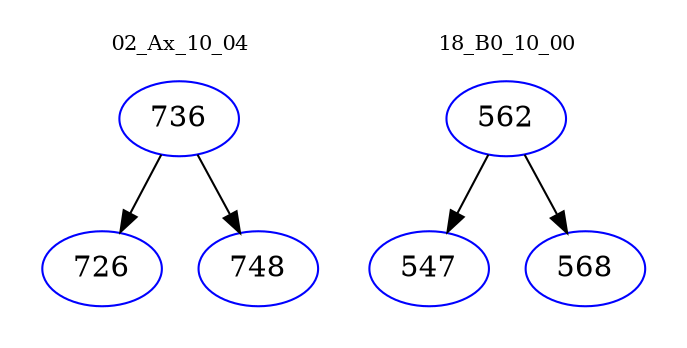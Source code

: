 digraph{
subgraph cluster_0 {
color = white
label = "02_Ax_10_04";
fontsize=10;
T0_736 [label="736", color="blue"]
T0_736 -> T0_726 [color="black"]
T0_726 [label="726", color="blue"]
T0_736 -> T0_748 [color="black"]
T0_748 [label="748", color="blue"]
}
subgraph cluster_1 {
color = white
label = "18_B0_10_00";
fontsize=10;
T1_562 [label="562", color="blue"]
T1_562 -> T1_547 [color="black"]
T1_547 [label="547", color="blue"]
T1_562 -> T1_568 [color="black"]
T1_568 [label="568", color="blue"]
}
}
